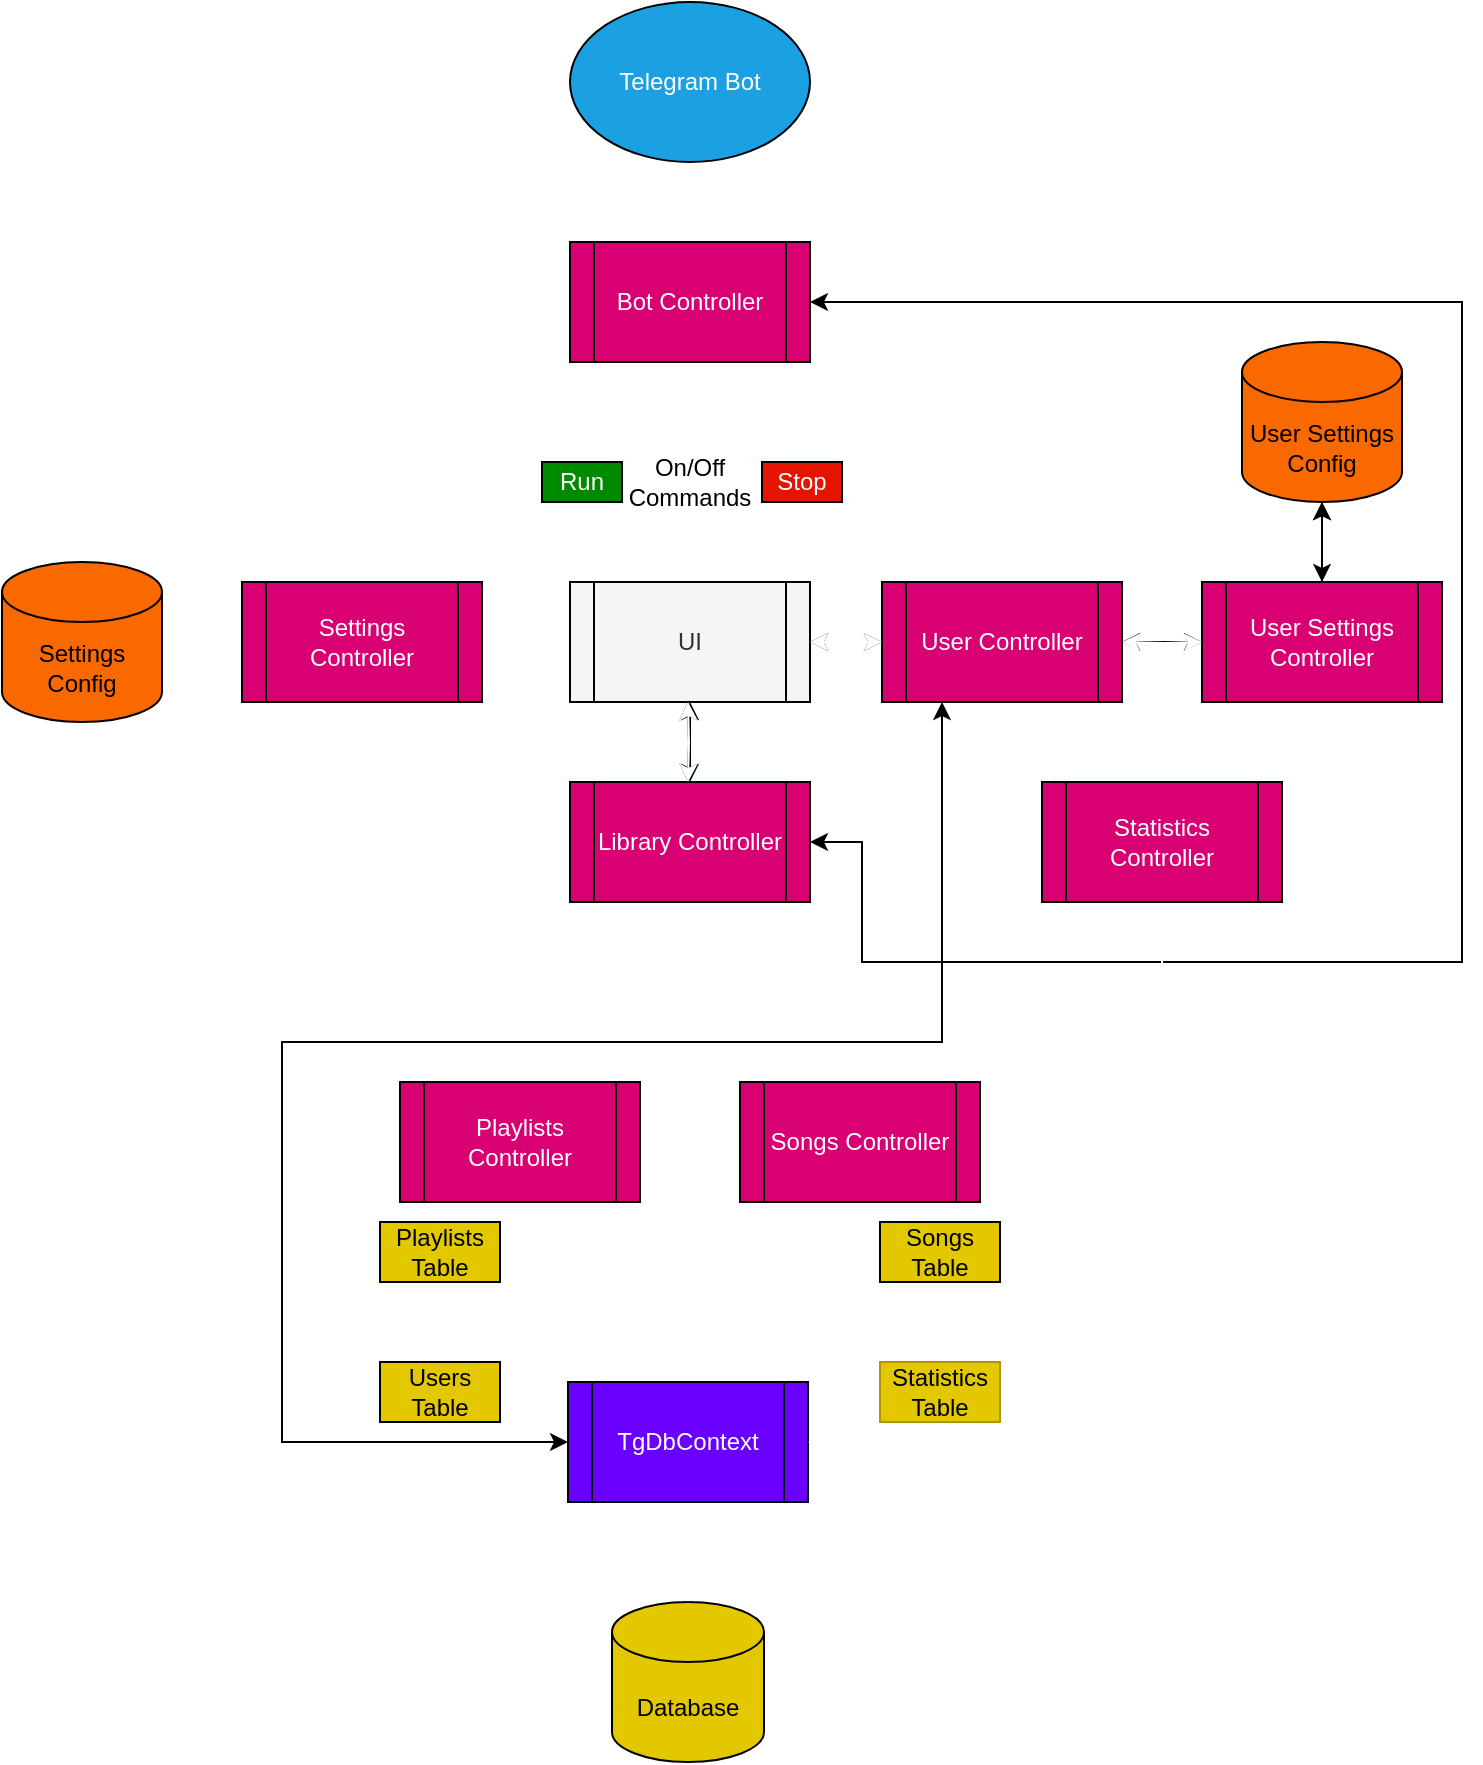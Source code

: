 <mxfile version="17.4.2" type="device" pages="2"><diagram id="K7L2MCH8mxib-NinZvFi" name="Main scheme"><mxGraphModel dx="1038" dy="649" grid="1" gridSize="10" guides="1" tooltips="1" connect="1" arrows="1" fold="1" page="1" pageScale="1" pageWidth="827" pageHeight="1169" math="0" shadow="0"><root><mxCell id="0"/><mxCell id="1" parent="0"/><mxCell id="Zye489CyhA5yvwphTFXY-16" style="edgeStyle=orthogonalEdgeStyle;orthogonalLoop=1;jettySize=auto;html=1;entryX=0.5;entryY=0;entryDx=0;entryDy=0;startArrow=classic;startFill=1;strokeColor=#FFFFFF;rounded=0;" parent="1" source="80mNMMv6mX0Th1-omtdC-20" target="Zye489CyhA5yvwphTFXY-15" edge="1"><mxGeometry relative="1" as="geometry"/></mxCell><mxCell id="80mNMMv6mX0Th1-omtdC-3" value="" style="edgeStyle=orthogonalEdgeStyle;orthogonalLoop=1;jettySize=auto;html=1;strokeColor=#FFFFFF;rounded=0;" parent="1" source="80mNMMv6mX0Th1-omtdC-1" target="80mNMMv6mX0Th1-omtdC-2" edge="1"><mxGeometry relative="1" as="geometry"/></mxCell><mxCell id="80mNMMv6mX0Th1-omtdC-7" value="" style="edgeStyle=orthogonalEdgeStyle;orthogonalLoop=1;jettySize=auto;html=1;strokeColor=#FFFFFF;rounded=0;" parent="1" source="80mNMMv6mX0Th1-omtdC-1" target="80mNMMv6mX0Th1-omtdC-6" edge="1"><mxGeometry relative="1" as="geometry"/></mxCell><mxCell id="Zye489CyhA5yvwphTFXY-18" style="edgeStyle=orthogonalEdgeStyle;orthogonalLoop=1;jettySize=auto;html=1;exitX=1;exitY=0.5;exitDx=0;exitDy=0;entryX=0;entryY=0.5;entryDx=0;entryDy=0;startArrow=classic;startFill=1;strokeColor=#000000;rounded=0;" parent="1" source="80mNMMv6mX0Th1-omtdC-1" target="Zye489CyhA5yvwphTFXY-2" edge="1"><mxGeometry relative="1" as="geometry"/></mxCell><mxCell id="Zye489CyhA5yvwphTFXY-19" style="edgeStyle=orthogonalEdgeStyle;orthogonalLoop=1;jettySize=auto;html=1;startArrow=classic;startFill=1;strokeColor=#000000;rounded=0;" parent="1" source="80mNMMv6mX0Th1-omtdC-1" target="80mNMMv6mX0Th1-omtdC-20" edge="1"><mxGeometry relative="1" as="geometry"/></mxCell><mxCell id="Zye489CyhA5yvwphTFXY-20" style="edgeStyle=orthogonalEdgeStyle;orthogonalLoop=1;jettySize=auto;html=1;exitX=0;exitY=0.5;exitDx=0;exitDy=0;entryX=1;entryY=0.5;entryDx=0;entryDy=0;startArrow=classic;startFill=1;strokeColor=#FFFFFF;rounded=0;" parent="1" source="80mNMMv6mX0Th1-omtdC-1" target="Zye489CyhA5yvwphTFXY-9" edge="1"><mxGeometry relative="1" as="geometry"/></mxCell><mxCell id="80mNMMv6mX0Th1-omtdC-1" value="UI" style="shape=process;whiteSpace=wrap;html=1;backgroundOutline=1;fillColor=#f5f5f5;fontColor=#333333;strokeColor=#000000;rounded=0;" parent="1" vertex="1"><mxGeometry x="354" y="290" width="120" height="60" as="geometry"/></mxCell><mxCell id="80mNMMv6mX0Th1-omtdC-9" style="edgeStyle=orthogonalEdgeStyle;orthogonalLoop=1;jettySize=auto;html=1;entryX=0.5;entryY=1;entryDx=0;entryDy=0;strokeColor=#FFFFFF;rounded=0;" parent="1" source="80mNMMv6mX0Th1-omtdC-2" target="80mNMMv6mX0Th1-omtdC-8" edge="1"><mxGeometry relative="1" as="geometry"><Array as="points"><mxPoint x="360" y="210"/><mxPoint x="414" y="210"/></Array></mxGeometry></mxCell><mxCell id="80mNMMv6mX0Th1-omtdC-2" value="Run" style="whiteSpace=wrap;html=1;fillColor=#008a00;fontColor=#ffffff;strokeColor=#000000;rounded=0;" parent="1" vertex="1"><mxGeometry x="340" y="230" width="40" height="20" as="geometry"/></mxCell><mxCell id="80mNMMv6mX0Th1-omtdC-13" style="edgeStyle=orthogonalEdgeStyle;orthogonalLoop=1;jettySize=auto;html=1;entryX=0.5;entryY=1;entryDx=0;entryDy=0;strokeColor=#FFFFFF;rounded=0;" parent="1" source="80mNMMv6mX0Th1-omtdC-6" target="80mNMMv6mX0Th1-omtdC-8" edge="1"><mxGeometry relative="1" as="geometry"><Array as="points"><mxPoint x="470" y="210"/><mxPoint x="414" y="210"/></Array></mxGeometry></mxCell><mxCell id="80mNMMv6mX0Th1-omtdC-6" value="Stop" style="whiteSpace=wrap;html=1;fillColor=#e51400;fontColor=#ffffff;strokeColor=#000000;rounded=0;" parent="1" vertex="1"><mxGeometry x="450" y="230" width="40" height="20" as="geometry"/></mxCell><mxCell id="80mNMMv6mX0Th1-omtdC-24" style="edgeStyle=orthogonalEdgeStyle;orthogonalLoop=1;jettySize=auto;html=1;entryX=0.5;entryY=1;entryDx=0;entryDy=0;startArrow=classic;startFill=1;strokeColor=#FFFFFF;rounded=0;" parent="1" source="80mNMMv6mX0Th1-omtdC-8" target="80mNMMv6mX0Th1-omtdC-23" edge="1"><mxGeometry relative="1" as="geometry"/></mxCell><mxCell id="80mNMMv6mX0Th1-omtdC-8" value="Bot Controller" style="shape=process;whiteSpace=wrap;html=1;backgroundOutline=1;fillColor=#d80073;fontColor=#ffffff;strokeColor=#000000;rounded=0;" parent="1" vertex="1"><mxGeometry x="354" y="120" width="120" height="60" as="geometry"/></mxCell><mxCell id="Zye489CyhA5yvwphTFXY-26" style="edgeStyle=orthogonalEdgeStyle;orthogonalLoop=1;jettySize=auto;html=1;entryX=0.5;entryY=0;entryDx=0;entryDy=0;startArrow=classic;startFill=1;strokeColor=#FFFFFF;rounded=0;" parent="1" source="80mNMMv6mX0Th1-omtdC-20" target="Zye489CyhA5yvwphTFXY-24" edge="1"><mxGeometry relative="1" as="geometry"/></mxCell><mxCell id="80mNMMv6mX0Th1-omtdC-20" value="Library Controller" style="shape=process;whiteSpace=wrap;html=1;backgroundOutline=1;fillColor=#d80073;fontColor=#ffffff;strokeColor=#000000;rounded=0;" parent="1" vertex="1"><mxGeometry x="354" y="390" width="120" height="60" as="geometry"/></mxCell><mxCell id="LV-6Fn8tTF9TKh7ejwIK-4" style="edgeStyle=orthogonalEdgeStyle;rounded=0;jumpStyle=none;orthogonalLoop=1;jettySize=auto;html=1;shadow=0;startArrow=classic;startFill=1;strokeColor=default;entryX=1;entryY=0.5;entryDx=0;entryDy=0;exitX=1;exitY=0.5;exitDx=0;exitDy=0;" parent="1" source="80mNMMv6mX0Th1-omtdC-8" target="80mNMMv6mX0Th1-omtdC-20" edge="1"><mxGeometry relative="1" as="geometry"><mxPoint x="670" y="480" as="targetPoint"/><Array as="points"><mxPoint x="800" y="150"/><mxPoint x="800" y="480"/><mxPoint x="500" y="480"/><mxPoint x="500" y="420"/></Array></mxGeometry></mxCell><mxCell id="80mNMMv6mX0Th1-omtdC-23" value="Telegram Bot" style="ellipse;whiteSpace=wrap;html=1;fillColor=#1ba1e2;fontColor=#ffffff;strokeColor=#000000;rounded=0;" parent="1" vertex="1"><mxGeometry x="354" width="120" height="80" as="geometry"/></mxCell><mxCell id="Zye489CyhA5yvwphTFXY-28" style="edgeStyle=orthogonalEdgeStyle;orthogonalLoop=1;jettySize=auto;html=1;entryX=0;entryY=0.5;entryDx=0;entryDy=0;startArrow=classic;startFill=1;strokeColor=#000000;rounded=0;" parent="1" source="Zye489CyhA5yvwphTFXY-2" target="Zye489CyhA5yvwphTFXY-27" edge="1"><mxGeometry relative="1" as="geometry"/></mxCell><mxCell id="Zye489CyhA5yvwphTFXY-49" style="edgeStyle=orthogonalEdgeStyle;orthogonalLoop=1;jettySize=auto;html=1;entryX=0.5;entryY=0;entryDx=0;entryDy=0;startArrow=classic;startFill=1;strokeColor=#FFFFFF;rounded=0;" parent="1" source="Zye489CyhA5yvwphTFXY-2" target="Zye489CyhA5yvwphTFXY-48" edge="1"><mxGeometry relative="1" as="geometry"/></mxCell><mxCell id="-C7HUIfUGK6DFUmCAmjM-1" style="edgeStyle=orthogonalEdgeStyle;rounded=0;orthogonalLoop=1;jettySize=auto;html=1;entryX=0;entryY=0.5;entryDx=0;entryDy=0;startArrow=classic;startFill=1;exitX=0.25;exitY=1;exitDx=0;exitDy=0;" parent="1" source="Zye489CyhA5yvwphTFXY-2" target="Zye489CyhA5yvwphTFXY-33" edge="1"><mxGeometry relative="1" as="geometry"><mxPoint x="540" y="380" as="sourcePoint"/><Array as="points"><mxPoint x="540" y="520"/><mxPoint x="210" y="520"/><mxPoint x="210" y="720"/></Array></mxGeometry></mxCell><mxCell id="Zye489CyhA5yvwphTFXY-2" value="User Controller" style="shape=process;whiteSpace=wrap;html=1;backgroundOutline=1;fillColor=#d80073;fontColor=#ffffff;strokeColor=#000000;gradientColor=none;rounded=0;" parent="1" vertex="1"><mxGeometry x="510" y="290" width="120" height="60" as="geometry"/></mxCell><mxCell id="Zye489CyhA5yvwphTFXY-21" style="edgeStyle=orthogonalEdgeStyle;orthogonalLoop=1;jettySize=auto;html=1;exitX=0;exitY=0.5;exitDx=0;exitDy=0;entryX=1;entryY=0.5;entryDx=0;entryDy=0;entryPerimeter=0;startArrow=classic;startFill=1;strokeColor=#FFFFFF;rounded=0;" parent="1" source="Zye489CyhA5yvwphTFXY-9" target="Zye489CyhA5yvwphTFXY-10" edge="1"><mxGeometry relative="1" as="geometry"/></mxCell><mxCell id="Zye489CyhA5yvwphTFXY-9" value="Settings Controller" style="shape=process;whiteSpace=wrap;html=1;backgroundOutline=1;fillColor=#d80073;fontColor=#ffffff;strokeColor=#000000;rounded=0;" parent="1" vertex="1"><mxGeometry x="190" y="290" width="120" height="60" as="geometry"/></mxCell><mxCell id="Zye489CyhA5yvwphTFXY-10" value="Settings Config" style="shape=cylinder3;whiteSpace=wrap;html=1;boundedLbl=1;backgroundOutline=1;size=15;fillColor=#fa6800;fontColor=#000000;strokeColor=#000000;rounded=0;" parent="1" vertex="1"><mxGeometry x="70" y="280" width="80" height="80" as="geometry"/></mxCell><mxCell id="Zye489CyhA5yvwphTFXY-36" style="edgeStyle=orthogonalEdgeStyle;orthogonalLoop=1;jettySize=auto;html=1;entryX=0.75;entryY=0;entryDx=0;entryDy=0;startArrow=classic;startFill=1;strokeColor=#FFFFFF;rounded=0;" parent="1" source="Zye489CyhA5yvwphTFXY-15" target="Zye489CyhA5yvwphTFXY-33" edge="1"><mxGeometry relative="1" as="geometry"/></mxCell><mxCell id="Zye489CyhA5yvwphTFXY-15" value="Songs Controller" style="shape=process;whiteSpace=wrap;html=1;backgroundOutline=1;fillColor=#d80073;fontColor=#ffffff;strokeColor=#000000;rounded=0;" parent="1" vertex="1"><mxGeometry x="439" y="540" width="120" height="60" as="geometry"/></mxCell><mxCell id="Zye489CyhA5yvwphTFXY-22" value="Database" style="shape=cylinder3;whiteSpace=wrap;html=1;boundedLbl=1;backgroundOutline=1;size=15;fillColor=#e3c800;fontColor=#000000;strokeColor=#000000;rounded=0;" parent="1" vertex="1"><mxGeometry x="375" y="800" width="76" height="80" as="geometry"/></mxCell><mxCell id="Zye489CyhA5yvwphTFXY-34" style="edgeStyle=orthogonalEdgeStyle;orthogonalLoop=1;jettySize=auto;html=1;entryX=0.25;entryY=0;entryDx=0;entryDy=0;startArrow=classic;startFill=1;strokeColor=#FFFFFF;rounded=0;" parent="1" source="Zye489CyhA5yvwphTFXY-24" target="Zye489CyhA5yvwphTFXY-33" edge="1"><mxGeometry relative="1" as="geometry"/></mxCell><mxCell id="Zye489CyhA5yvwphTFXY-24" value="Playlists Controller" style="shape=process;whiteSpace=wrap;html=1;backgroundOutline=1;fillColor=#d80073;fontColor=#ffffff;strokeColor=#000000;rounded=0;" parent="1" vertex="1"><mxGeometry x="269" y="540" width="120" height="60" as="geometry"/></mxCell><mxCell id="Zye489CyhA5yvwphTFXY-53" style="edgeStyle=orthogonalEdgeStyle;rounded=0;orthogonalLoop=1;jettySize=auto;html=1;exitX=0.5;exitY=0;exitDx=0;exitDy=0;entryX=0.5;entryY=1;entryDx=0;entryDy=0;entryPerimeter=0;" parent="1" source="Zye489CyhA5yvwphTFXY-27" target="Zye489CyhA5yvwphTFXY-31" edge="1"><mxGeometry relative="1" as="geometry"/></mxCell><mxCell id="LV-6Fn8tTF9TKh7ejwIK-1" value="" style="edgeStyle=orthogonalEdgeStyle;rounded=0;orthogonalLoop=1;jettySize=auto;html=1;startArrow=classic;startFill=1;" parent="1" source="Zye489CyhA5yvwphTFXY-27" target="Zye489CyhA5yvwphTFXY-31" edge="1"><mxGeometry relative="1" as="geometry"/></mxCell><mxCell id="Zye489CyhA5yvwphTFXY-27" value="User Settings Controller" style="shape=process;whiteSpace=wrap;html=1;backgroundOutline=1;fillColor=#d80073;fontColor=#ffffff;strokeColor=#000000;rounded=0;" parent="1" vertex="1"><mxGeometry x="670" y="290" width="120" height="60" as="geometry"/></mxCell><mxCell id="Zye489CyhA5yvwphTFXY-29" value="Playlists Table" style="text;html=1;strokeColor=#000000;fillColor=#e3c800;align=center;verticalAlign=middle;whiteSpace=wrap;fontColor=#000000;rounded=0;" parent="1" vertex="1"><mxGeometry x="259" y="610" width="60" height="30" as="geometry"/></mxCell><mxCell id="Zye489CyhA5yvwphTFXY-30" value="Songs Table" style="text;html=1;align=center;verticalAlign=middle;whiteSpace=wrap;fillColor=#e3c800;strokeColor=#000000;fontColor=#000000;rounded=0;" parent="1" vertex="1"><mxGeometry x="509" y="610" width="60" height="30" as="geometry"/></mxCell><mxCell id="Zye489CyhA5yvwphTFXY-31" value="User Settings Config" style="shape=cylinder3;whiteSpace=wrap;html=1;boundedLbl=1;backgroundOutline=1;size=15;fillColor=#fa6800;fontColor=#000000;strokeColor=#000000;rounded=0;" parent="1" vertex="1"><mxGeometry x="690" y="170" width="80" height="80" as="geometry"/></mxCell><mxCell id="Zye489CyhA5yvwphTFXY-46" style="edgeStyle=orthogonalEdgeStyle;orthogonalLoop=1;jettySize=auto;html=1;entryX=0.5;entryY=0;entryDx=0;entryDy=0;entryPerimeter=0;startArrow=classic;startFill=1;strokeColor=#FFFFFF;rounded=0;" parent="1" source="Zye489CyhA5yvwphTFXY-33" target="Zye489CyhA5yvwphTFXY-22" edge="1"><mxGeometry relative="1" as="geometry"/></mxCell><mxCell id="Zye489CyhA5yvwphTFXY-33" value="TgDbContext" style="shape=process;whiteSpace=wrap;html=1;backgroundOutline=1;strokeColor=#000000;fillColor=#6a00ff;fontColor=#ffffff;rounded=0;" parent="1" vertex="1"><mxGeometry x="353" y="690" width="120" height="60" as="geometry"/></mxCell><mxCell id="Zye489CyhA5yvwphTFXY-39" style="edgeStyle=orthogonalEdgeStyle;orthogonalLoop=1;jettySize=auto;html=1;startArrow=classic;startFill=1;strokeColor=#000000;rounded=0;" parent="1" edge="1"><mxGeometry relative="1" as="geometry"><mxPoint x="413" y="350" as="sourcePoint"/><mxPoint x="413" y="390" as="targetPoint"/></mxGeometry></mxCell><mxCell id="Zye489CyhA5yvwphTFXY-41" style="edgeStyle=orthogonalEdgeStyle;orthogonalLoop=1;jettySize=auto;html=1;startArrow=classic;startFill=1;strokeColor=#FFFFFF;rounded=0;" parent="1" edge="1"><mxGeometry relative="1" as="geometry"><mxPoint x="413" y="350" as="sourcePoint"/><mxPoint x="413" y="390" as="targetPoint"/></mxGeometry></mxCell><mxCell id="Zye489CyhA5yvwphTFXY-43" style="edgeStyle=orthogonalEdgeStyle;orthogonalLoop=1;jettySize=auto;html=1;exitX=1;exitY=0.5;exitDx=0;exitDy=0;entryX=0;entryY=0.5;entryDx=0;entryDy=0;startArrow=classic;startFill=1;strokeColor=#FFFFFF;rounded=0;" parent="1" edge="1"><mxGeometry relative="1" as="geometry"><mxPoint x="474" y="320" as="sourcePoint"/><mxPoint x="510" y="320" as="targetPoint"/></mxGeometry></mxCell><mxCell id="Zye489CyhA5yvwphTFXY-44" style="edgeStyle=orthogonalEdgeStyle;orthogonalLoop=1;jettySize=auto;html=1;entryX=0;entryY=0.5;entryDx=0;entryDy=0;startArrow=classic;startFill=1;strokeColor=#FFFFFF;rounded=0;" parent="1" target="Zye489CyhA5yvwphTFXY-27" edge="1"><mxGeometry relative="1" as="geometry"><mxPoint x="630" y="320" as="sourcePoint"/><mxPoint x="670" y="320" as="targetPoint"/></mxGeometry></mxCell><mxCell id="Zye489CyhA5yvwphTFXY-47" value="On/Off Commands" style="text;html=1;strokeColor=none;fillColor=none;align=center;verticalAlign=middle;whiteSpace=wrap;rounded=0;" parent="1" vertex="1"><mxGeometry x="384" y="225" width="60" height="30" as="geometry"/></mxCell><mxCell id="Zye489CyhA5yvwphTFXY-51" style="edgeStyle=orthogonalEdgeStyle;orthogonalLoop=1;jettySize=auto;html=1;startArrow=classic;startFill=1;strokeColor=#FFFFFF;entryX=1;entryY=0.5;entryDx=0;entryDy=0;exitX=0.5;exitY=1;exitDx=0;exitDy=0;rounded=0;" parent="1" source="Zye489CyhA5yvwphTFXY-48" target="Zye489CyhA5yvwphTFXY-33" edge="1"><mxGeometry relative="1" as="geometry"><mxPoint x="570" y="660" as="targetPoint"/></mxGeometry></mxCell><mxCell id="Zye489CyhA5yvwphTFXY-48" value="Statistics Controller" style="shape=process;whiteSpace=wrap;html=1;backgroundOutline=1;strokeColor=#000000;fillColor=#d80073;fontColor=#ffffff;rounded=0;" parent="1" vertex="1"><mxGeometry x="590" y="390" width="120" height="60" as="geometry"/></mxCell><mxCell id="Zye489CyhA5yvwphTFXY-52" value="Statistics Table" style="text;html=1;strokeColor=#B09500;fillColor=#e3c800;align=center;verticalAlign=middle;whiteSpace=wrap;fontColor=#000000;rounded=0;" parent="1" vertex="1"><mxGeometry x="509" y="680" width="60" height="30" as="geometry"/></mxCell><mxCell id="-C7HUIfUGK6DFUmCAmjM-2" value="Users&lt;br&gt;Table" style="text;html=1;strokeColor=#000000;fillColor=#e3c800;align=center;verticalAlign=middle;whiteSpace=wrap;fontColor=#000000;rounded=0;" parent="1" vertex="1"><mxGeometry x="259" y="680" width="60" height="30" as="geometry"/></mxCell></root></mxGraphModel></diagram><diagram id="cbcVdgTuOTtpWwOAJ4DH" name="Page-2"><mxGraphModel dx="865" dy="541" grid="1" gridSize="10" guides="1" tooltips="1" connect="1" arrows="1" fold="1" page="1" pageScale="1" pageWidth="827" pageHeight="1169" math="0" shadow="0"><root><mxCell id="0"/><mxCell id="1" parent="0"/><mxCell id="TmRk0-PgxiXhTXAAZqyo-1" value="UserController" style="shape=process;whiteSpace=wrap;html=1;backgroundOutline=1;fillColor=none;" vertex="1" parent="1"><mxGeometry x="234" y="60" width="120" height="60" as="geometry"/></mxCell><mxCell id="TmRk0-PgxiXhTXAAZqyo-2" value="Database" style="shape=cylinder3;whiteSpace=wrap;html=1;boundedLbl=1;backgroundOutline=1;size=15;fillColor=#e3c800;strokeColor=#000000;fontColor=#000000;" vertex="1" parent="1"><mxGeometry x="374" y="320" width="80" height="80" as="geometry"/></mxCell><mxCell id="TmRk0-PgxiXhTXAAZqyo-4" style="edgeStyle=orthogonalEdgeStyle;rounded=0;orthogonalLoop=1;jettySize=auto;html=1;exitX=0.5;exitY=1;exitDx=0;exitDy=0;startArrow=classic;startFill=1;" edge="1" parent="1" source="TmRk0-PgxiXhTXAAZqyo-3" target="TmRk0-PgxiXhTXAAZqyo-2"><mxGeometry relative="1" as="geometry"/></mxCell><mxCell id="TmRk0-PgxiXhTXAAZqyo-5" style="edgeStyle=orthogonalEdgeStyle;rounded=0;orthogonalLoop=1;jettySize=auto;html=1;exitX=0.25;exitY=0;exitDx=0;exitDy=0;entryX=0.5;entryY=1;entryDx=0;entryDy=0;startArrow=classic;startFill=1;" edge="1" parent="1" source="TmRk0-PgxiXhTXAAZqyo-3" target="TmRk0-PgxiXhTXAAZqyo-1"><mxGeometry relative="1" as="geometry"/></mxCell><mxCell id="TmRk0-PgxiXhTXAAZqyo-3" value="Database Connector" style="shape=process;whiteSpace=wrap;html=1;backgroundOutline=1;" vertex="1" parent="1"><mxGeometry x="354" y="190" width="120" height="60" as="geometry"/></mxCell><mxCell id="VNsKGFGckVD51_-MYfKj-2" style="edgeStyle=orthogonalEdgeStyle;rounded=0;orthogonalLoop=1;jettySize=auto;html=1;entryX=0.75;entryY=0;entryDx=0;entryDy=0;startArrow=classic;startFill=1;" edge="1" parent="1" source="VNsKGFGckVD51_-MYfKj-1" target="TmRk0-PgxiXhTXAAZqyo-3"><mxGeometry relative="1" as="geometry"/></mxCell><mxCell id="VNsKGFGckVD51_-MYfKj-1" value="SongsController" style="shape=process;whiteSpace=wrap;html=1;backgroundOutline=1;strokeColor=#FFFFFF;" vertex="1" parent="1"><mxGeometry x="474" y="60" width="120" height="60" as="geometry"/></mxCell></root></mxGraphModel></diagram></mxfile>